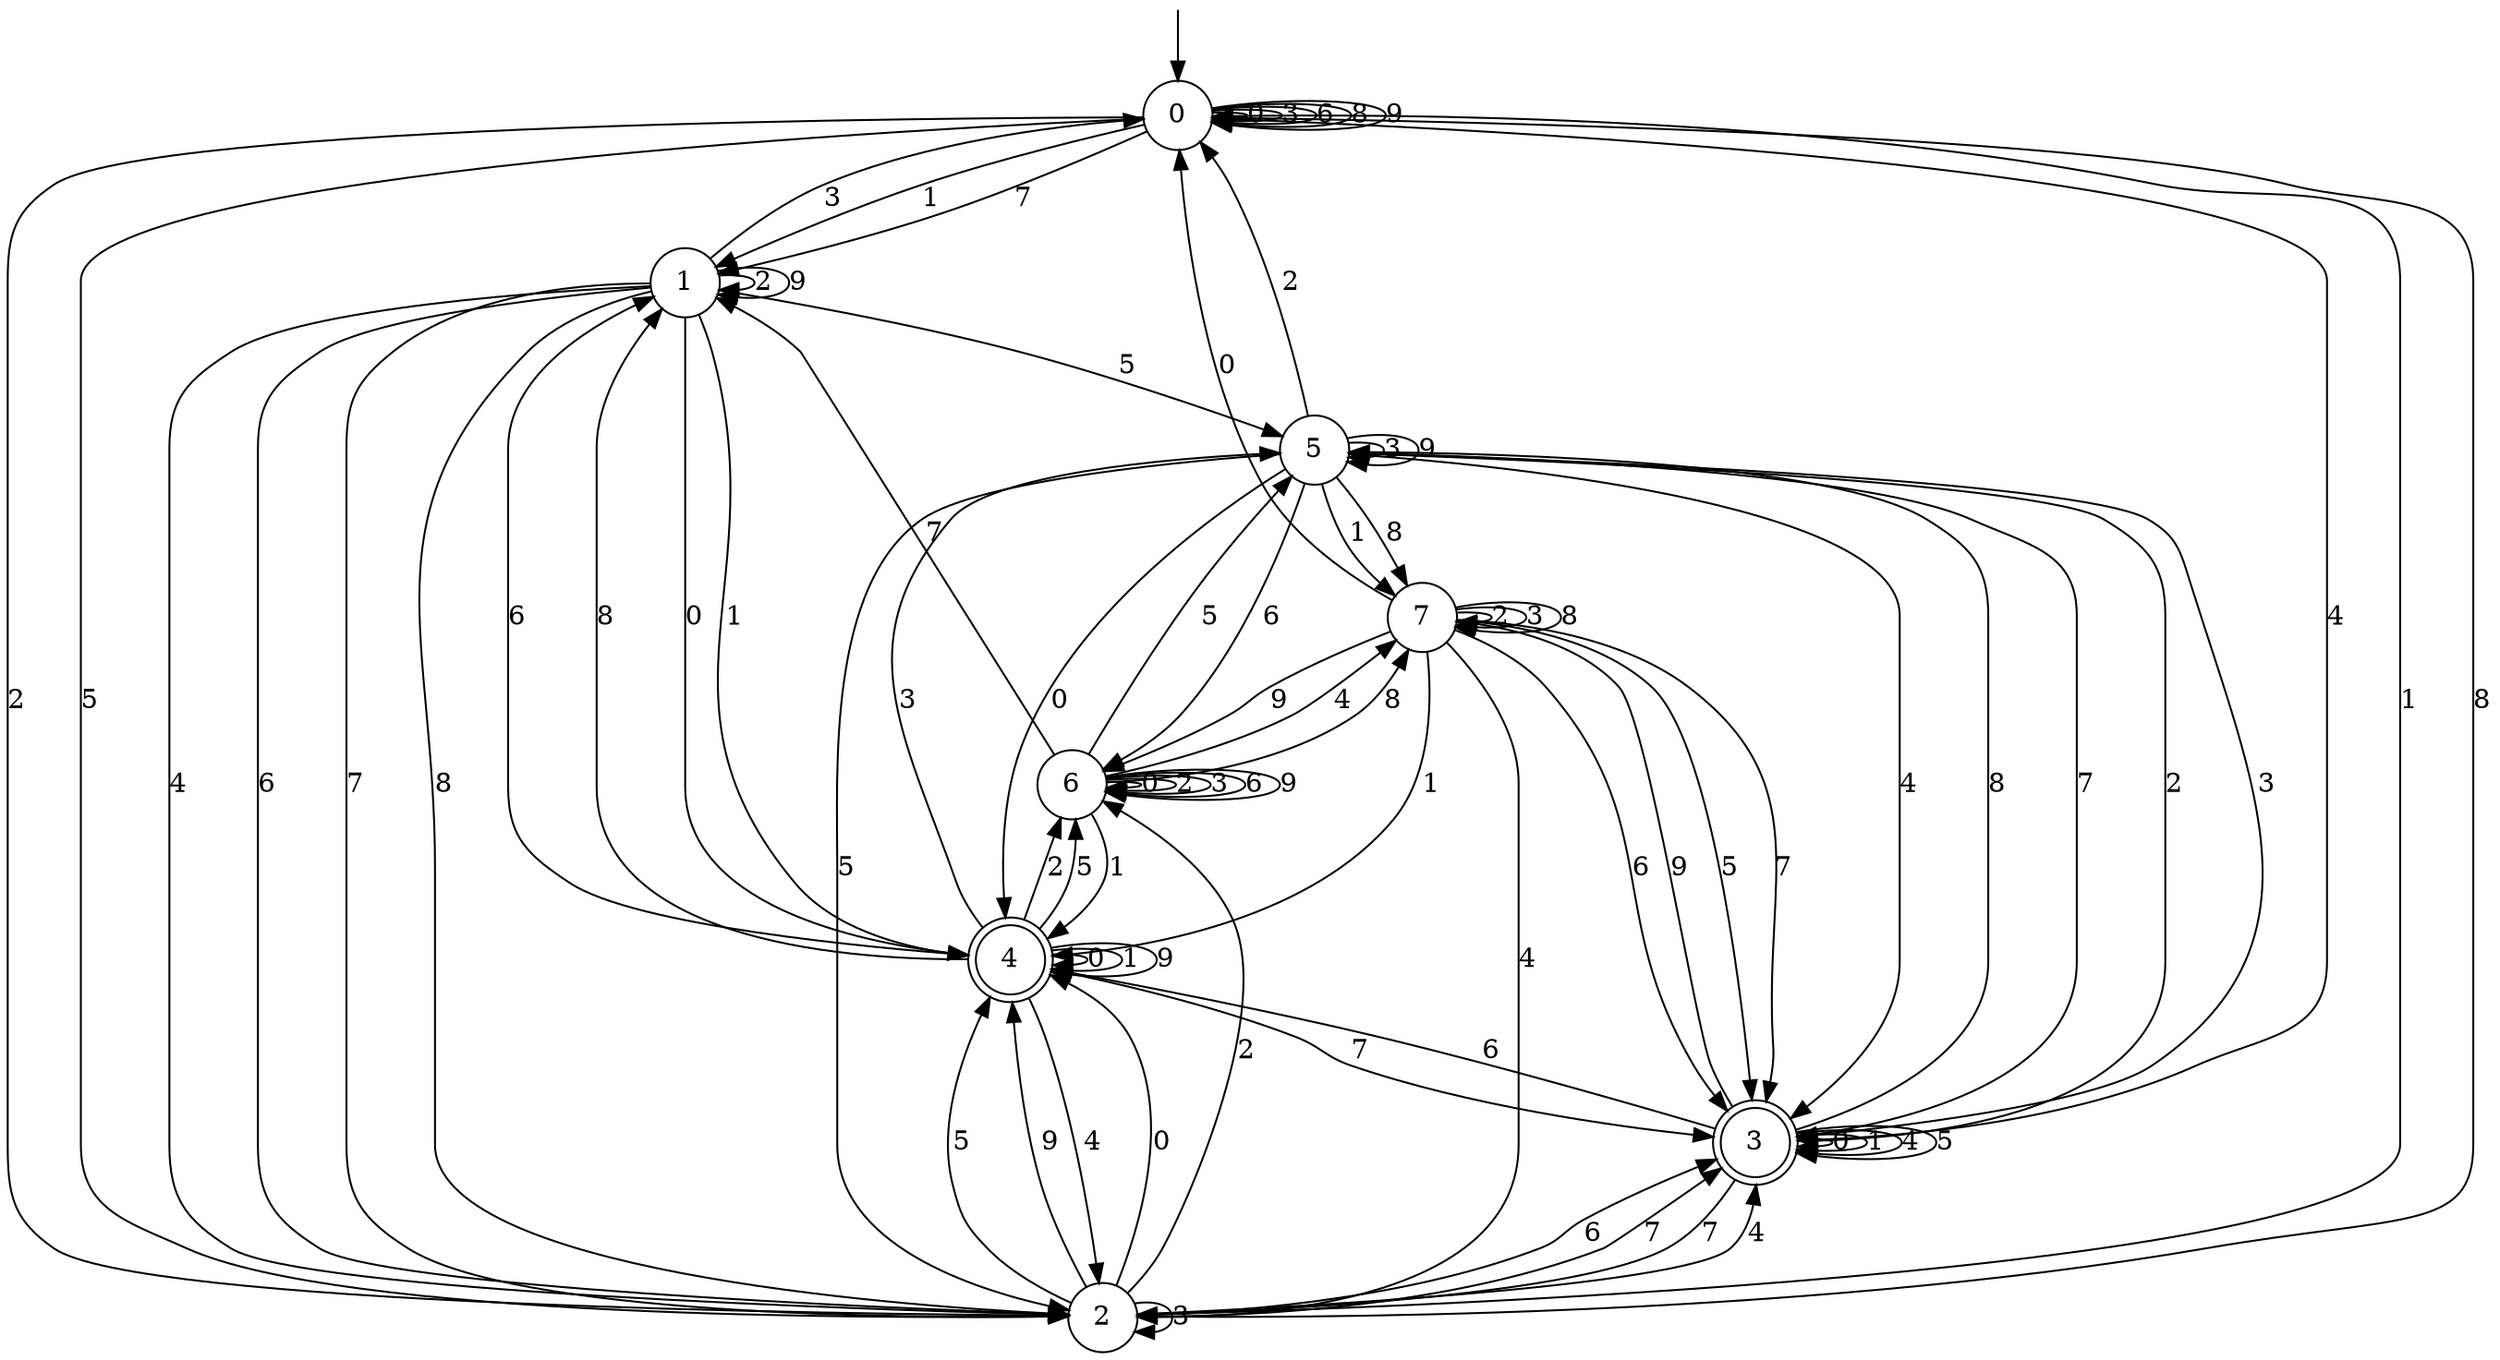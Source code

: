 digraph g {

	s0 [shape="circle" label="0"];
	s1 [shape="circle" label="1"];
	s2 [shape="circle" label="2"];
	s3 [shape="doublecircle" label="3"];
	s4 [shape="doublecircle" label="4"];
	s5 [shape="circle" label="5"];
	s6 [shape="circle" label="6"];
	s7 [shape="circle" label="7"];
	s0 -> s0 [label="0"];
	s0 -> s1 [label="1"];
	s0 -> s2 [label="2"];
	s0 -> s0 [label="3"];
	s0 -> s3 [label="4"];
	s0 -> s2 [label="5"];
	s0 -> s0 [label="6"];
	s0 -> s1 [label="7"];
	s0 -> s0 [label="8"];
	s0 -> s0 [label="9"];
	s1 -> s4 [label="0"];
	s1 -> s4 [label="1"];
	s1 -> s1 [label="2"];
	s1 -> s0 [label="3"];
	s1 -> s2 [label="4"];
	s1 -> s5 [label="5"];
	s1 -> s2 [label="6"];
	s1 -> s2 [label="7"];
	s1 -> s2 [label="8"];
	s1 -> s1 [label="9"];
	s2 -> s4 [label="0"];
	s2 -> s0 [label="1"];
	s2 -> s6 [label="2"];
	s2 -> s2 [label="3"];
	s2 -> s3 [label="4"];
	s2 -> s4 [label="5"];
	s2 -> s3 [label="6"];
	s2 -> s3 [label="7"];
	s2 -> s0 [label="8"];
	s2 -> s4 [label="9"];
	s3 -> s3 [label="0"];
	s3 -> s3 [label="1"];
	s3 -> s5 [label="2"];
	s3 -> s5 [label="3"];
	s3 -> s3 [label="4"];
	s3 -> s3 [label="5"];
	s3 -> s4 [label="6"];
	s3 -> s2 [label="7"];
	s3 -> s5 [label="8"];
	s3 -> s7 [label="9"];
	s4 -> s4 [label="0"];
	s4 -> s4 [label="1"];
	s4 -> s6 [label="2"];
	s4 -> s5 [label="3"];
	s4 -> s2 [label="4"];
	s4 -> s6 [label="5"];
	s4 -> s1 [label="6"];
	s4 -> s3 [label="7"];
	s4 -> s1 [label="8"];
	s4 -> s4 [label="9"];
	s5 -> s4 [label="0"];
	s5 -> s7 [label="1"];
	s5 -> s0 [label="2"];
	s5 -> s5 [label="3"];
	s5 -> s3 [label="4"];
	s5 -> s2 [label="5"];
	s5 -> s6 [label="6"];
	s5 -> s3 [label="7"];
	s5 -> s7 [label="8"];
	s5 -> s5 [label="9"];
	s6 -> s6 [label="0"];
	s6 -> s4 [label="1"];
	s6 -> s6 [label="2"];
	s6 -> s6 [label="3"];
	s6 -> s7 [label="4"];
	s6 -> s5 [label="5"];
	s6 -> s6 [label="6"];
	s6 -> s1 [label="7"];
	s6 -> s7 [label="8"];
	s6 -> s6 [label="9"];
	s7 -> s0 [label="0"];
	s7 -> s4 [label="1"];
	s7 -> s7 [label="2"];
	s7 -> s7 [label="3"];
	s7 -> s2 [label="4"];
	s7 -> s3 [label="5"];
	s7 -> s3 [label="6"];
	s7 -> s3 [label="7"];
	s7 -> s7 [label="8"];
	s7 -> s6 [label="9"];

__start0 [label="" shape="none" width="0" height="0"];
__start0 -> s0;

}
